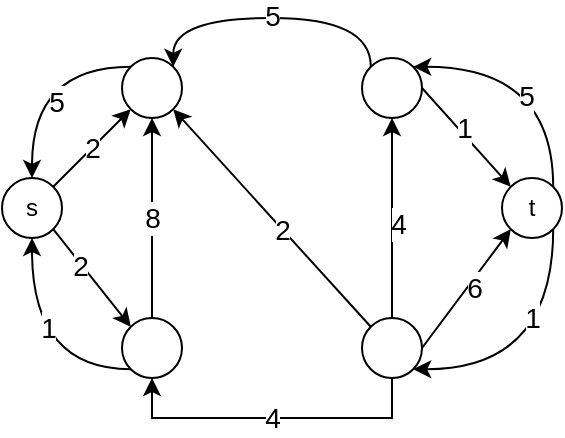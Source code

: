 <mxfile version="10.7.5" type="device"><diagram id="X0X5gdleeN8tvMd0M9rn" name="Page-1"><mxGraphModel dx="738" dy="512" grid="1" gridSize="10" guides="1" tooltips="1" connect="1" arrows="1" fold="1" page="1" pageScale="1" pageWidth="850" pageHeight="1100" math="0" shadow="0"><root><mxCell id="0"/><mxCell id="1" parent="0"/><mxCell id="L5dzTR_wYcPRgOKgqlSu-7" value="&lt;font style=&quot;font-size: 14px&quot;&gt;2&lt;/font&gt;" style="rounded=0;orthogonalLoop=1;jettySize=auto;html=1;exitX=1;exitY=0;exitDx=0;exitDy=0;entryX=0;entryY=1;entryDx=0;entryDy=0;" parent="1" source="L5dzTR_wYcPRgOKgqlSu-1" target="L5dzTR_wYcPRgOKgqlSu-2" edge="1"><mxGeometry relative="1" as="geometry"/></mxCell><mxCell id="L5dzTR_wYcPRgOKgqlSu-10" style="edgeStyle=none;rounded=0;orthogonalLoop=1;jettySize=auto;html=1;exitX=1;exitY=1;exitDx=0;exitDy=0;entryX=0;entryY=0;entryDx=0;entryDy=0;" parent="1" source="L5dzTR_wYcPRgOKgqlSu-1" target="L5dzTR_wYcPRgOKgqlSu-3" edge="1"><mxGeometry relative="1" as="geometry"/></mxCell><mxCell id="L5dzTR_wYcPRgOKgqlSu-18" value="&lt;font style=&quot;font-size: 14px&quot;&gt;2&lt;/font&gt;" style="text;html=1;resizable=0;points=[];align=center;verticalAlign=middle;labelBackgroundColor=#ffffff;" parent="L5dzTR_wYcPRgOKgqlSu-10" vertex="1" connectable="0"><mxGeometry x="-0.275" y="-1" relative="1" as="geometry"><mxPoint as="offset"/></mxGeometry></mxCell><mxCell id="L5dzTR_wYcPRgOKgqlSu-1" value="s" style="ellipse;whiteSpace=wrap;html=1;aspect=fixed;" parent="1" vertex="1"><mxGeometry x="40" y="110" width="30" height="30" as="geometry"/></mxCell><mxCell id="NLBzAcqynOkpIMv2Bd-v-1" style="edgeStyle=orthogonalEdgeStyle;rounded=0;orthogonalLoop=1;jettySize=auto;html=1;exitX=0;exitY=0;exitDx=0;exitDy=0;entryX=0.5;entryY=0;entryDx=0;entryDy=0;curved=1;fillColor=#f8cecc;strokeColor=#000000;" edge="1" parent="1" source="L5dzTR_wYcPRgOKgqlSu-2" target="L5dzTR_wYcPRgOKgqlSu-1"><mxGeometry relative="1" as="geometry"/></mxCell><mxCell id="NLBzAcqynOkpIMv2Bd-v-6" value="&lt;font style=&quot;font-size: 14px&quot;&gt;5&lt;/font&gt;" style="text;html=1;resizable=0;points=[];align=center;verticalAlign=middle;labelBackgroundColor=#ffffff;" vertex="1" connectable="0" parent="NLBzAcqynOkpIMv2Bd-v-1"><mxGeometry x="-0.276" y="17" relative="1" as="geometry"><mxPoint as="offset"/></mxGeometry></mxCell><mxCell id="L5dzTR_wYcPRgOKgqlSu-2" value="" style="ellipse;whiteSpace=wrap;html=1;aspect=fixed;" parent="1" vertex="1"><mxGeometry x="100" y="50" width="30" height="30" as="geometry"/></mxCell><mxCell id="L5dzTR_wYcPRgOKgqlSu-14" value="&lt;font style=&quot;font-size: 14px&quot;&gt;8&lt;/font&gt;" style="edgeStyle=none;rounded=0;orthogonalLoop=1;jettySize=auto;html=1;exitX=0.5;exitY=0;exitDx=0;exitDy=0;" parent="1" source="L5dzTR_wYcPRgOKgqlSu-3" edge="1"><mxGeometry relative="1" as="geometry"><mxPoint x="115" y="80" as="targetPoint"/></mxGeometry></mxCell><mxCell id="NLBzAcqynOkpIMv2Bd-v-10" style="edgeStyle=orthogonalEdgeStyle;curved=1;rounded=0;orthogonalLoop=1;jettySize=auto;html=1;exitX=0;exitY=1;exitDx=0;exitDy=0;entryX=0.5;entryY=1;entryDx=0;entryDy=0;" edge="1" parent="1" source="L5dzTR_wYcPRgOKgqlSu-3" target="L5dzTR_wYcPRgOKgqlSu-1"><mxGeometry relative="1" as="geometry"/></mxCell><mxCell id="NLBzAcqynOkpIMv2Bd-v-11" value="&lt;font style=&quot;font-size: 14px&quot;&gt;1&lt;/font&gt;" style="text;html=1;resizable=0;points=[];align=center;verticalAlign=middle;labelBackgroundColor=#ffffff;" vertex="1" connectable="0" parent="NLBzAcqynOkpIMv2Bd-v-10"><mxGeometry x="-0.27" y="-21" relative="1" as="geometry"><mxPoint as="offset"/></mxGeometry></mxCell><mxCell id="L5dzTR_wYcPRgOKgqlSu-3" value="" style="ellipse;whiteSpace=wrap;html=1;aspect=fixed;" parent="1" vertex="1"><mxGeometry x="100" y="180" width="30" height="30" as="geometry"/></mxCell><mxCell id="L5dzTR_wYcPRgOKgqlSu-9" style="edgeStyle=none;rounded=0;orthogonalLoop=1;jettySize=auto;html=1;exitX=1;exitY=0.5;exitDx=0;exitDy=0;entryX=0;entryY=0;entryDx=0;entryDy=0;" parent="1" source="L5dzTR_wYcPRgOKgqlSu-4" target="L5dzTR_wYcPRgOKgqlSu-6" edge="1"><mxGeometry relative="1" as="geometry"/></mxCell><mxCell id="L5dzTR_wYcPRgOKgqlSu-17" value="&lt;font style=&quot;font-size: 14px&quot;&gt;1&lt;/font&gt;" style="text;html=1;resizable=0;points=[];align=center;verticalAlign=middle;labelBackgroundColor=#ffffff;" parent="L5dzTR_wYcPRgOKgqlSu-9" vertex="1" connectable="0"><mxGeometry x="-0.122" y="2" relative="1" as="geometry"><mxPoint as="offset"/></mxGeometry></mxCell><mxCell id="NLBzAcqynOkpIMv2Bd-v-2" style="edgeStyle=orthogonalEdgeStyle;curved=1;rounded=0;orthogonalLoop=1;jettySize=auto;html=1;exitX=0;exitY=0;exitDx=0;exitDy=0;entryX=1;entryY=0;entryDx=0;entryDy=0;" edge="1" parent="1" source="L5dzTR_wYcPRgOKgqlSu-4" target="L5dzTR_wYcPRgOKgqlSu-2"><mxGeometry relative="1" as="geometry"><Array as="points"><mxPoint x="224" y="30"/><mxPoint x="126" y="30"/></Array></mxGeometry></mxCell><mxCell id="NLBzAcqynOkpIMv2Bd-v-7" value="&lt;font style=&quot;font-size: 14px&quot;&gt;5&lt;/font&gt;" style="text;html=1;resizable=0;points=[];align=center;verticalAlign=middle;labelBackgroundColor=#ffffff;" vertex="1" connectable="0" parent="NLBzAcqynOkpIMv2Bd-v-2"><mxGeometry y="-1" relative="1" as="geometry"><mxPoint as="offset"/></mxGeometry></mxCell><mxCell id="L5dzTR_wYcPRgOKgqlSu-4" value="" style="ellipse;whiteSpace=wrap;html=1;aspect=fixed;" parent="1" vertex="1"><mxGeometry x="220" y="50" width="30" height="30" as="geometry"/></mxCell><mxCell id="L5dzTR_wYcPRgOKgqlSu-12" style="edgeStyle=none;rounded=0;orthogonalLoop=1;jettySize=auto;html=1;exitX=1;exitY=0.5;exitDx=0;exitDy=0;entryX=0;entryY=1;entryDx=0;entryDy=0;" parent="1" source="L5dzTR_wYcPRgOKgqlSu-5" target="L5dzTR_wYcPRgOKgqlSu-6" edge="1"><mxGeometry relative="1" as="geometry"/></mxCell><mxCell id="L5dzTR_wYcPRgOKgqlSu-20" value="&lt;font style=&quot;font-size: 14px&quot;&gt;6&lt;/font&gt;" style="text;html=1;resizable=0;points=[];align=center;verticalAlign=middle;labelBackgroundColor=#ffffff;" parent="L5dzTR_wYcPRgOKgqlSu-12" vertex="1" connectable="0"><mxGeometry x="0.06" y="-2" relative="1" as="geometry"><mxPoint as="offset"/></mxGeometry></mxCell><mxCell id="L5dzTR_wYcPRgOKgqlSu-16" style="edgeStyle=none;rounded=0;orthogonalLoop=1;jettySize=auto;html=1;exitX=0.5;exitY=0;exitDx=0;exitDy=0;entryX=0.5;entryY=1;entryDx=0;entryDy=0;" parent="1" source="L5dzTR_wYcPRgOKgqlSu-5" target="L5dzTR_wYcPRgOKgqlSu-4" edge="1"><mxGeometry relative="1" as="geometry"/></mxCell><mxCell id="L5dzTR_wYcPRgOKgqlSu-19" value="&lt;font style=&quot;font-size: 14px&quot;&gt;4&lt;/font&gt;" style="text;html=1;resizable=0;points=[];align=center;verticalAlign=middle;labelBackgroundColor=#ffffff;" parent="L5dzTR_wYcPRgOKgqlSu-16" vertex="1" connectable="0"><mxGeometry x="-0.06" y="-3" relative="1" as="geometry"><mxPoint as="offset"/></mxGeometry></mxCell><mxCell id="L5dzTR_wYcPRgOKgqlSu-22" value="&lt;font style=&quot;font-size: 14px&quot;&gt;4&lt;/font&gt;" style="edgeStyle=orthogonalEdgeStyle;rounded=0;orthogonalLoop=1;jettySize=auto;html=1;exitX=0.5;exitY=1;exitDx=0;exitDy=0;entryX=0.5;entryY=1;entryDx=0;entryDy=0;" parent="1" source="L5dzTR_wYcPRgOKgqlSu-5" target="L5dzTR_wYcPRgOKgqlSu-3" edge="1"><mxGeometry relative="1" as="geometry"/></mxCell><mxCell id="L5dzTR_wYcPRgOKgqlSu-24" style="rounded=0;orthogonalLoop=1;jettySize=auto;html=1;exitX=0;exitY=0;exitDx=0;exitDy=0;entryX=1;entryY=1;entryDx=0;entryDy=0;" parent="1" source="L5dzTR_wYcPRgOKgqlSu-5" target="L5dzTR_wYcPRgOKgqlSu-2" edge="1"><mxGeometry relative="1" as="geometry"/></mxCell><mxCell id="L5dzTR_wYcPRgOKgqlSu-26" value="&lt;font style=&quot;font-size: 14px&quot;&gt;2&lt;/font&gt;" style="text;html=1;resizable=0;points=[];align=center;verticalAlign=middle;labelBackgroundColor=#ffffff;" parent="L5dzTR_wYcPRgOKgqlSu-24" vertex="1" connectable="0"><mxGeometry x="-0.088" relative="1" as="geometry"><mxPoint y="1" as="offset"/></mxGeometry></mxCell><mxCell id="L5dzTR_wYcPRgOKgqlSu-5" value="" style="ellipse;whiteSpace=wrap;html=1;aspect=fixed;" parent="1" vertex="1"><mxGeometry x="220" y="180" width="30" height="30" as="geometry"/></mxCell><mxCell id="NLBzAcqynOkpIMv2Bd-v-4" style="edgeStyle=orthogonalEdgeStyle;curved=1;rounded=0;orthogonalLoop=1;jettySize=auto;html=1;exitX=1;exitY=0;exitDx=0;exitDy=0;entryX=1;entryY=0;entryDx=0;entryDy=0;" edge="1" parent="1" source="L5dzTR_wYcPRgOKgqlSu-6" target="L5dzTR_wYcPRgOKgqlSu-4"><mxGeometry relative="1" as="geometry"><Array as="points"><mxPoint x="316" y="54"/></Array></mxGeometry></mxCell><mxCell id="NLBzAcqynOkpIMv2Bd-v-8" value="&lt;font style=&quot;font-size: 14px&quot;&gt;5&lt;/font&gt;" style="text;html=1;resizable=0;points=[];align=center;verticalAlign=middle;labelBackgroundColor=#ffffff;" vertex="1" connectable="0" parent="NLBzAcqynOkpIMv2Bd-v-4"><mxGeometry x="-0.292" y="14" relative="1" as="geometry"><mxPoint as="offset"/></mxGeometry></mxCell><mxCell id="NLBzAcqynOkpIMv2Bd-v-13" style="edgeStyle=orthogonalEdgeStyle;curved=1;rounded=0;orthogonalLoop=1;jettySize=auto;html=1;exitX=1;exitY=1;exitDx=0;exitDy=0;entryX=1;entryY=1;entryDx=0;entryDy=0;" edge="1" parent="1" source="L5dzTR_wYcPRgOKgqlSu-6" target="L5dzTR_wYcPRgOKgqlSu-5"><mxGeometry relative="1" as="geometry"><Array as="points"><mxPoint x="316" y="206"/></Array></mxGeometry></mxCell><mxCell id="NLBzAcqynOkpIMv2Bd-v-14" value="&lt;font style=&quot;font-size: 14px&quot;&gt;1&lt;/font&gt;" style="text;html=1;resizable=0;points=[];align=center;verticalAlign=middle;labelBackgroundColor=#ffffff;" vertex="1" connectable="0" parent="NLBzAcqynOkpIMv2Bd-v-13"><mxGeometry x="-0.257" y="-12" relative="1" as="geometry"><mxPoint x="1" y="-8" as="offset"/></mxGeometry></mxCell><mxCell id="L5dzTR_wYcPRgOKgqlSu-6" value="t" style="ellipse;whiteSpace=wrap;html=1;aspect=fixed;" parent="1" vertex="1"><mxGeometry x="290" y="110" width="30" height="30" as="geometry"/></mxCell></root></mxGraphModel></diagram></mxfile>